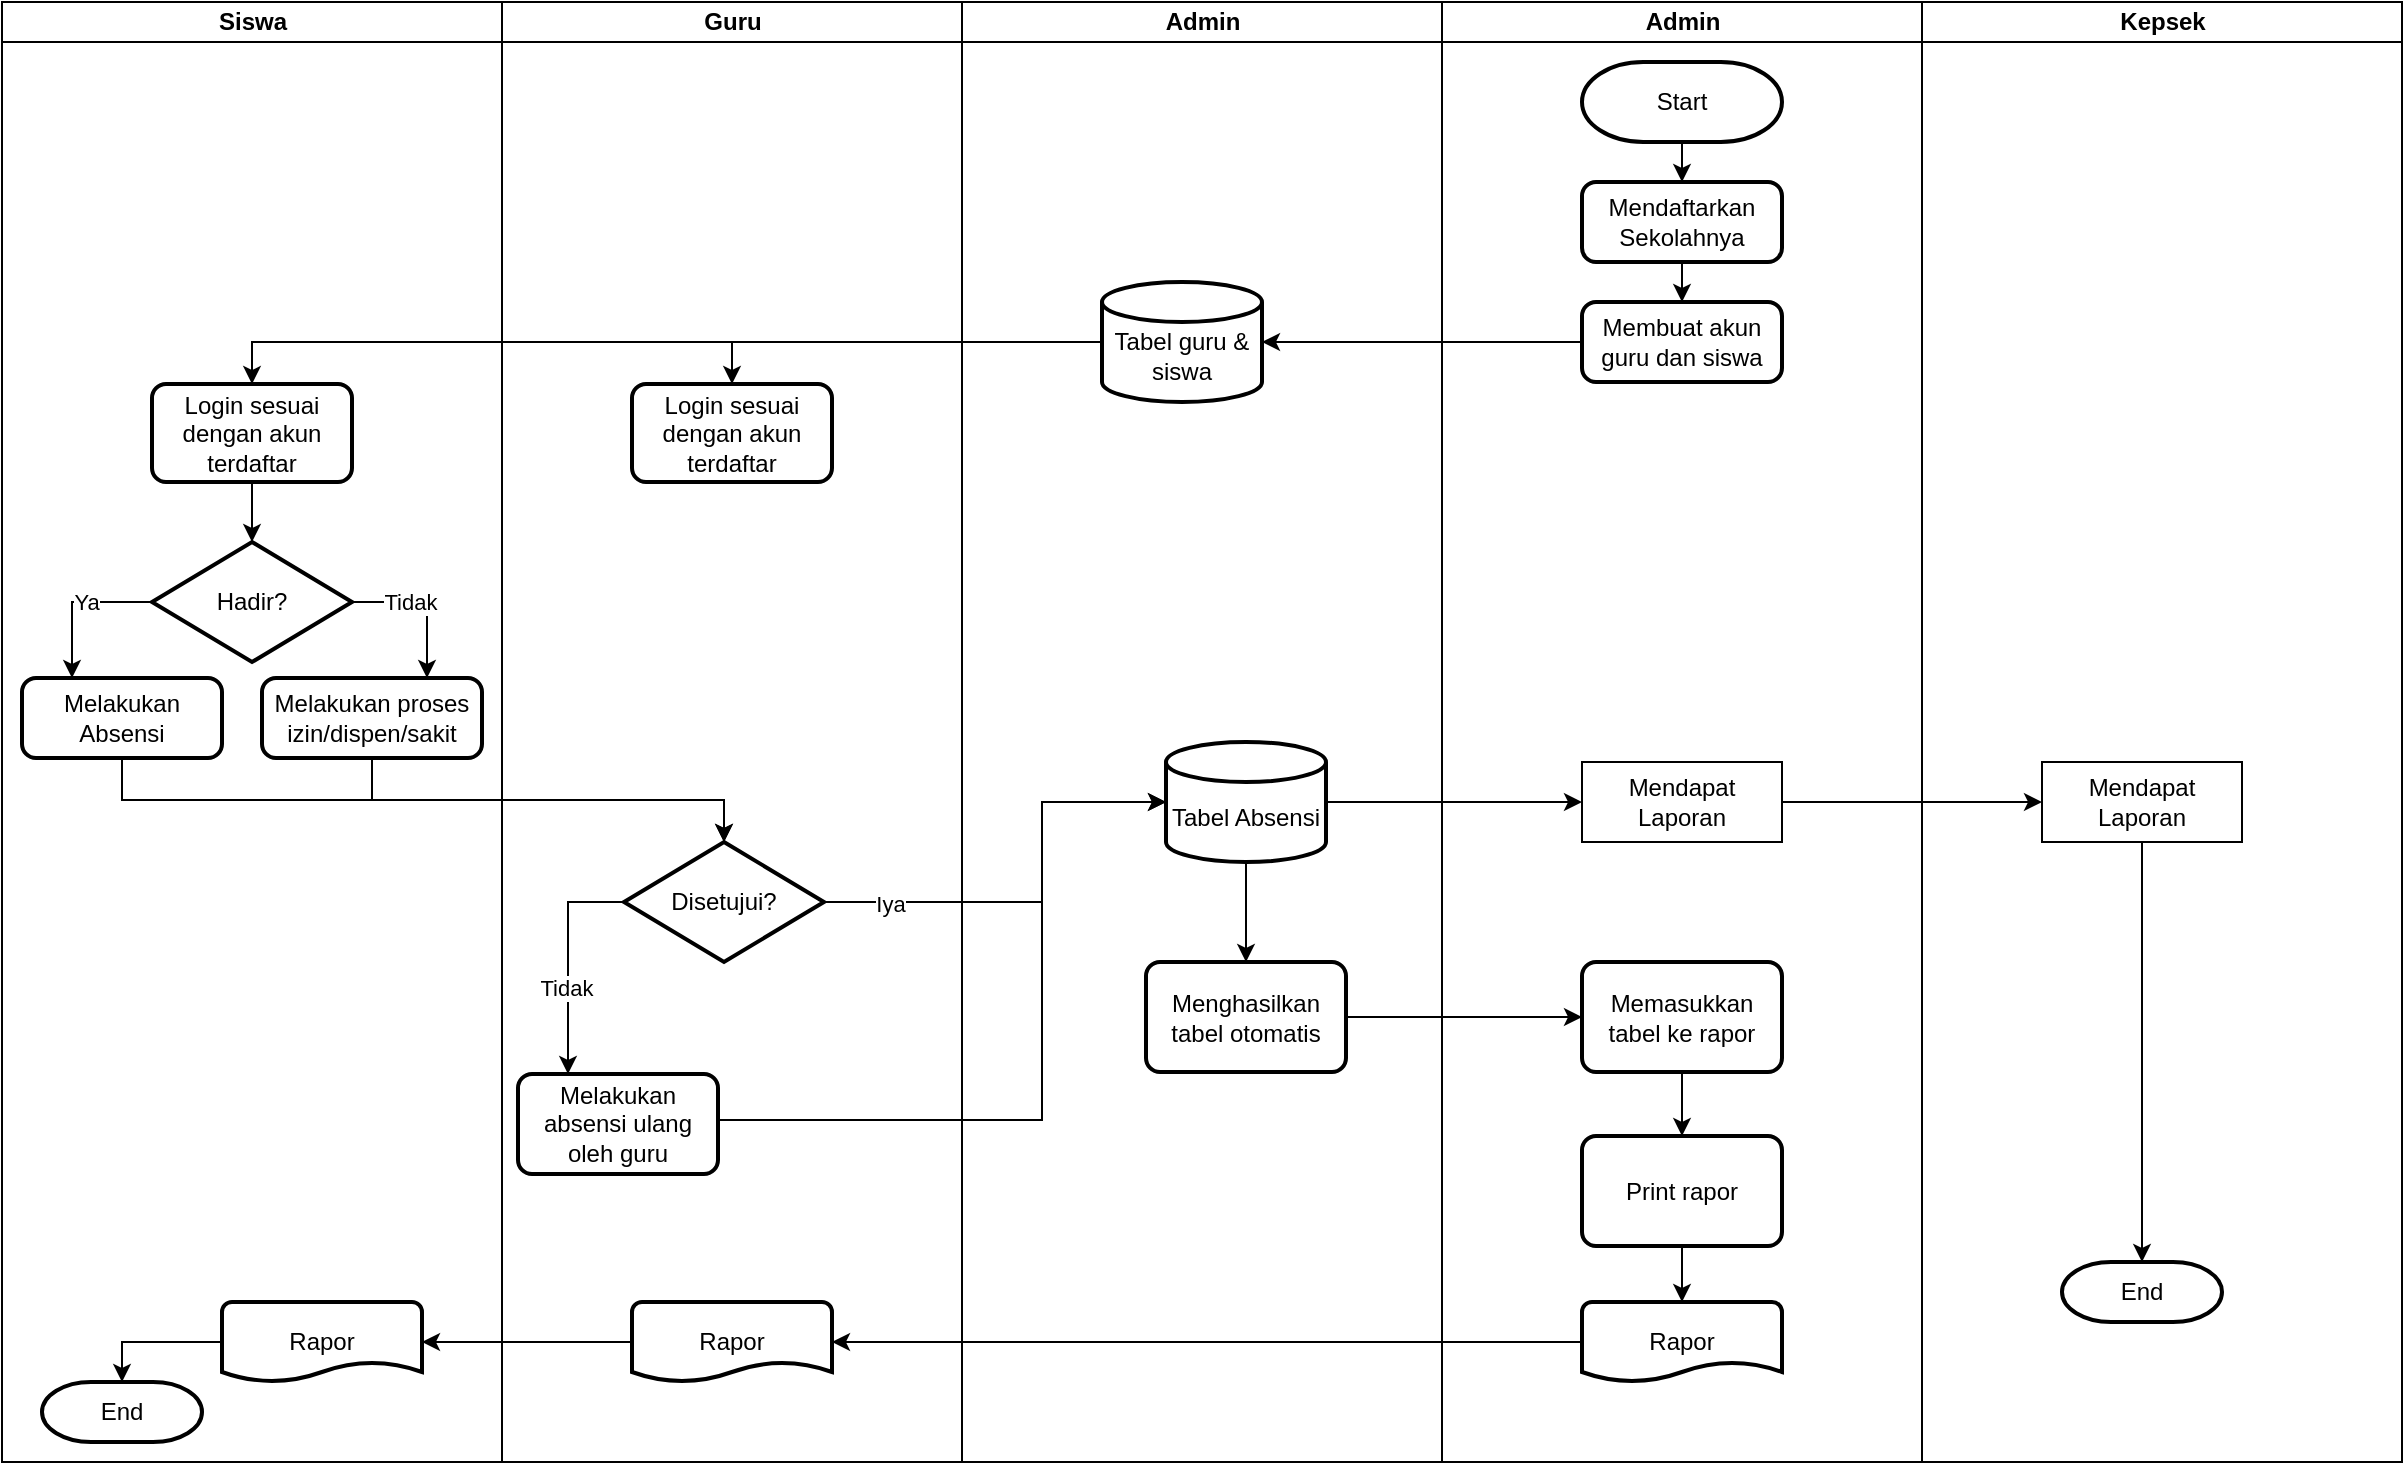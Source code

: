 <mxfile version="23.1.7" type="github">
  <diagram name="Page-1" id="74e2e168-ea6b-b213-b513-2b3c1d86103e">
    <mxGraphModel dx="0" dy="543" grid="1" gridSize="10" guides="1" tooltips="1" connect="1" arrows="1" fold="1" page="1" pageScale="1" pageWidth="1100" pageHeight="850" background="none" math="0" shadow="0">
      <root>
        <mxCell id="0" />
        <mxCell id="1" parent="0" />
        <mxCell id="77e6c97f196da883-7" value="Admin" style="swimlane;html=1;startSize=20;" parent="1" vertex="1">
          <mxGeometry x="1900" y="30" width="240" height="730" as="geometry">
            <mxRectangle x="1890" y="30" width="80" height="30" as="alternateBounds" />
          </mxGeometry>
        </mxCell>
        <mxCell id="7A4QOMix8IsKC6ykgJV--6" style="edgeStyle=orthogonalEdgeStyle;rounded=0;orthogonalLoop=1;jettySize=auto;html=1;exitX=0.5;exitY=1;exitDx=0;exitDy=0;exitPerimeter=0;entryX=0.5;entryY=0;entryDx=0;entryDy=0;" parent="77e6c97f196da883-7" source="7A4QOMix8IsKC6ykgJV--3" target="7A4QOMix8IsKC6ykgJV--4" edge="1">
          <mxGeometry relative="1" as="geometry" />
        </mxCell>
        <mxCell id="7A4QOMix8IsKC6ykgJV--3" value="Start" style="strokeWidth=2;html=1;shape=mxgraph.flowchart.terminator;whiteSpace=wrap;" parent="77e6c97f196da883-7" vertex="1">
          <mxGeometry x="70" y="30" width="100" height="40" as="geometry" />
        </mxCell>
        <mxCell id="7A4QOMix8IsKC6ykgJV--7" style="edgeStyle=orthogonalEdgeStyle;rounded=0;orthogonalLoop=1;jettySize=auto;html=1;exitX=0.5;exitY=1;exitDx=0;exitDy=0;entryX=0.5;entryY=0;entryDx=0;entryDy=0;" parent="77e6c97f196da883-7" source="7A4QOMix8IsKC6ykgJV--4" target="7A4QOMix8IsKC6ykgJV--5" edge="1">
          <mxGeometry relative="1" as="geometry" />
        </mxCell>
        <mxCell id="7A4QOMix8IsKC6ykgJV--4" value="Mendaftarkan Sekolahnya" style="rounded=1;whiteSpace=wrap;html=1;absoluteArcSize=1;arcSize=14;strokeWidth=2;" parent="77e6c97f196da883-7" vertex="1">
          <mxGeometry x="70" y="90" width="100" height="40" as="geometry" />
        </mxCell>
        <mxCell id="7A4QOMix8IsKC6ykgJV--5" value="Membuat akun guru dan siswa" style="rounded=1;whiteSpace=wrap;html=1;absoluteArcSize=1;arcSize=14;strokeWidth=2;" parent="77e6c97f196da883-7" vertex="1">
          <mxGeometry x="70" y="150" width="100" height="40" as="geometry" />
        </mxCell>
        <mxCell id="XoOMnVHIhQ09C7rF9ds9-20" style="edgeStyle=orthogonalEdgeStyle;rounded=0;orthogonalLoop=1;jettySize=auto;html=1;" edge="1" parent="77e6c97f196da883-7" source="7A4QOMix8IsKC6ykgJV--41" target="XoOMnVHIhQ09C7rF9ds9-19">
          <mxGeometry relative="1" as="geometry" />
        </mxCell>
        <mxCell id="7A4QOMix8IsKC6ykgJV--41" value="Memasukkan tabel ke rapor" style="rounded=1;whiteSpace=wrap;html=1;absoluteArcSize=1;arcSize=14;strokeWidth=2;" parent="77e6c97f196da883-7" vertex="1">
          <mxGeometry x="70" y="480" width="100" height="55" as="geometry" />
        </mxCell>
        <mxCell id="7A4QOMix8IsKC6ykgJV--45" value="Rapor" style="strokeWidth=2;html=1;shape=mxgraph.flowchart.document2;whiteSpace=wrap;size=0.25;" parent="77e6c97f196da883-7" vertex="1">
          <mxGeometry x="70" y="650" width="100" height="40" as="geometry" />
        </mxCell>
        <mxCell id="XoOMnVHIhQ09C7rF9ds9-21" style="edgeStyle=orthogonalEdgeStyle;rounded=0;orthogonalLoop=1;jettySize=auto;html=1;" edge="1" parent="77e6c97f196da883-7" source="XoOMnVHIhQ09C7rF9ds9-19" target="7A4QOMix8IsKC6ykgJV--45">
          <mxGeometry relative="1" as="geometry" />
        </mxCell>
        <mxCell id="XoOMnVHIhQ09C7rF9ds9-19" value="Print rapor" style="rounded=1;whiteSpace=wrap;html=1;absoluteArcSize=1;arcSize=14;strokeWidth=2;" vertex="1" parent="77e6c97f196da883-7">
          <mxGeometry x="70" y="567" width="100" height="55" as="geometry" />
        </mxCell>
        <mxCell id="XoOMnVHIhQ09C7rF9ds9-26" value="Mendapat Laporan" style="rounded=0;whiteSpace=wrap;html=1;" vertex="1" parent="77e6c97f196da883-7">
          <mxGeometry x="70" y="380" width="100" height="40" as="geometry" />
        </mxCell>
        <mxCell id="77e6c97f196da883-6" value="Guru" style="swimlane;html=1;startSize=20;" parent="1" vertex="1">
          <mxGeometry x="1430" y="30" width="230" height="730" as="geometry" />
        </mxCell>
        <mxCell id="7A4QOMix8IsKC6ykgJV--8" value="Login sesuai dengan akun terdaftar" style="rounded=1;whiteSpace=wrap;html=1;absoluteArcSize=1;arcSize=14;strokeWidth=2;" parent="77e6c97f196da883-6" vertex="1">
          <mxGeometry x="65" y="191" width="100" height="49" as="geometry" />
        </mxCell>
        <mxCell id="7A4QOMix8IsKC6ykgJV--32" style="edgeStyle=orthogonalEdgeStyle;rounded=0;orthogonalLoop=1;jettySize=auto;html=1;exitX=0;exitY=0.5;exitDx=0;exitDy=0;exitPerimeter=0;entryX=0.25;entryY=0;entryDx=0;entryDy=0;" parent="77e6c97f196da883-6" source="7A4QOMix8IsKC6ykgJV--23" target="7A4QOMix8IsKC6ykgJV--28" edge="1">
          <mxGeometry relative="1" as="geometry" />
        </mxCell>
        <mxCell id="7A4QOMix8IsKC6ykgJV--33" value="Tidak" style="edgeLabel;html=1;align=center;verticalAlign=middle;resizable=0;points=[];" parent="7A4QOMix8IsKC6ykgJV--32" vertex="1" connectable="0">
          <mxGeometry x="0.234" y="-1" relative="1" as="geometry">
            <mxPoint as="offset" />
          </mxGeometry>
        </mxCell>
        <mxCell id="7A4QOMix8IsKC6ykgJV--23" value="Disetujui?" style="strokeWidth=2;html=1;shape=mxgraph.flowchart.decision;whiteSpace=wrap;" parent="77e6c97f196da883-6" vertex="1">
          <mxGeometry x="61" y="420" width="100" height="60" as="geometry" />
        </mxCell>
        <mxCell id="7A4QOMix8IsKC6ykgJV--28" value="Melakukan absensi ulang oleh guru" style="rounded=1;whiteSpace=wrap;html=1;absoluteArcSize=1;arcSize=14;strokeWidth=2;" parent="77e6c97f196da883-6" vertex="1">
          <mxGeometry x="8" y="536" width="100" height="50" as="geometry" />
        </mxCell>
        <mxCell id="7A4QOMix8IsKC6ykgJV--46" value="Rapor" style="strokeWidth=2;html=1;shape=mxgraph.flowchart.document2;whiteSpace=wrap;size=0.25;" parent="77e6c97f196da883-6" vertex="1">
          <mxGeometry x="65" y="650" width="100" height="40" as="geometry" />
        </mxCell>
        <mxCell id="77e6c97f196da883-5" value="Siswa" style="swimlane;html=1;startSize=20;" parent="1" vertex="1">
          <mxGeometry x="1180" y="30" width="250" height="730" as="geometry" />
        </mxCell>
        <mxCell id="7A4QOMix8IsKC6ykgJV--9" value="Login sesuai dengan akun terdaftar" style="rounded=1;whiteSpace=wrap;html=1;absoluteArcSize=1;arcSize=14;strokeWidth=2;" parent="77e6c97f196da883-5" vertex="1">
          <mxGeometry x="75" y="191" width="100" height="49" as="geometry" />
        </mxCell>
        <mxCell id="7A4QOMix8IsKC6ykgJV--19" style="edgeStyle=orthogonalEdgeStyle;rounded=0;orthogonalLoop=1;jettySize=auto;html=1;exitX=1;exitY=0.5;exitDx=0;exitDy=0;exitPerimeter=0;entryX=0.75;entryY=0;entryDx=0;entryDy=0;" parent="77e6c97f196da883-5" source="7A4QOMix8IsKC6ykgJV--14" target="7A4QOMix8IsKC6ykgJV--18" edge="1">
          <mxGeometry relative="1" as="geometry">
            <mxPoint x="290" y="290" as="targetPoint" />
          </mxGeometry>
        </mxCell>
        <mxCell id="7A4QOMix8IsKC6ykgJV--22" value="Tidak" style="edgeLabel;html=1;align=center;verticalAlign=middle;resizable=0;points=[];" parent="7A4QOMix8IsKC6ykgJV--19" vertex="1" connectable="0">
          <mxGeometry x="-0.232" relative="1" as="geometry">
            <mxPoint as="offset" />
          </mxGeometry>
        </mxCell>
        <mxCell id="7A4QOMix8IsKC6ykgJV--20" style="edgeStyle=orthogonalEdgeStyle;rounded=0;orthogonalLoop=1;jettySize=auto;html=1;exitX=0;exitY=0.5;exitDx=0;exitDy=0;exitPerimeter=0;entryX=0.25;entryY=0;entryDx=0;entryDy=0;" parent="77e6c97f196da883-5" source="7A4QOMix8IsKC6ykgJV--14" target="7A4QOMix8IsKC6ykgJV--17" edge="1">
          <mxGeometry relative="1" as="geometry">
            <mxPoint x="-60" y="260" as="targetPoint" />
          </mxGeometry>
        </mxCell>
        <mxCell id="7A4QOMix8IsKC6ykgJV--21" value="Ya" style="edgeLabel;html=1;align=center;verticalAlign=middle;resizable=0;points=[];" parent="7A4QOMix8IsKC6ykgJV--20" vertex="1" connectable="0">
          <mxGeometry x="-0.151" relative="1" as="geometry">
            <mxPoint as="offset" />
          </mxGeometry>
        </mxCell>
        <mxCell id="7A4QOMix8IsKC6ykgJV--14" value="Hadir?" style="strokeWidth=2;html=1;shape=mxgraph.flowchart.decision;whiteSpace=wrap;" parent="77e6c97f196da883-5" vertex="1">
          <mxGeometry x="75" y="270" width="100" height="60" as="geometry" />
        </mxCell>
        <mxCell id="7A4QOMix8IsKC6ykgJV--15" style="edgeStyle=orthogonalEdgeStyle;rounded=0;orthogonalLoop=1;jettySize=auto;html=1;exitX=0.5;exitY=1;exitDx=0;exitDy=0;entryX=0.5;entryY=0;entryDx=0;entryDy=0;entryPerimeter=0;" parent="77e6c97f196da883-5" source="7A4QOMix8IsKC6ykgJV--9" target="7A4QOMix8IsKC6ykgJV--14" edge="1">
          <mxGeometry relative="1" as="geometry" />
        </mxCell>
        <mxCell id="7A4QOMix8IsKC6ykgJV--17" value="Melakukan Absensi" style="rounded=1;whiteSpace=wrap;html=1;absoluteArcSize=1;arcSize=14;strokeWidth=2;" parent="77e6c97f196da883-5" vertex="1">
          <mxGeometry x="10" y="338" width="100" height="40" as="geometry" />
        </mxCell>
        <mxCell id="7A4QOMix8IsKC6ykgJV--18" value="Melakukan proses izin/dispen/sakit" style="rounded=1;whiteSpace=wrap;html=1;absoluteArcSize=1;arcSize=14;strokeWidth=2;" parent="77e6c97f196da883-5" vertex="1">
          <mxGeometry x="130" y="338" width="110" height="40" as="geometry" />
        </mxCell>
        <mxCell id="7A4QOMix8IsKC6ykgJV--47" value="Rapor" style="strokeWidth=2;html=1;shape=mxgraph.flowchart.document2;whiteSpace=wrap;size=0.25;" parent="77e6c97f196da883-5" vertex="1">
          <mxGeometry x="110" y="650" width="100" height="40" as="geometry" />
        </mxCell>
        <mxCell id="7A4QOMix8IsKC6ykgJV--48" value="End" style="strokeWidth=2;html=1;shape=mxgraph.flowchart.terminator;whiteSpace=wrap;" parent="77e6c97f196da883-5" vertex="1">
          <mxGeometry x="20" y="690" width="80" height="30" as="geometry" />
        </mxCell>
        <mxCell id="7A4QOMix8IsKC6ykgJV--51" style="edgeStyle=orthogonalEdgeStyle;rounded=0;orthogonalLoop=1;jettySize=auto;html=1;exitX=0;exitY=0.5;exitDx=0;exitDy=0;exitPerimeter=0;entryX=0.5;entryY=0;entryDx=0;entryDy=0;entryPerimeter=0;" parent="77e6c97f196da883-5" source="7A4QOMix8IsKC6ykgJV--47" target="7A4QOMix8IsKC6ykgJV--48" edge="1">
          <mxGeometry relative="1" as="geometry" />
        </mxCell>
        <mxCell id="7A4QOMix8IsKC6ykgJV--26" style="edgeStyle=orthogonalEdgeStyle;rounded=0;orthogonalLoop=1;jettySize=auto;html=1;exitX=0.5;exitY=1;exitDx=0;exitDy=0;entryX=0.5;entryY=0;entryDx=0;entryDy=0;entryPerimeter=0;" parent="1" source="7A4QOMix8IsKC6ykgJV--17" target="7A4QOMix8IsKC6ykgJV--23" edge="1">
          <mxGeometry relative="1" as="geometry" />
        </mxCell>
        <mxCell id="7A4QOMix8IsKC6ykgJV--27" style="edgeStyle=orthogonalEdgeStyle;rounded=0;orthogonalLoop=1;jettySize=auto;html=1;exitX=0.5;exitY=1;exitDx=0;exitDy=0;entryX=0.5;entryY=0;entryDx=0;entryDy=0;entryPerimeter=0;" parent="1" source="7A4QOMix8IsKC6ykgJV--18" target="7A4QOMix8IsKC6ykgJV--23" edge="1">
          <mxGeometry relative="1" as="geometry">
            <mxPoint x="1790" y="380" as="targetPoint" />
          </mxGeometry>
        </mxCell>
        <mxCell id="7A4QOMix8IsKC6ykgJV--49" style="edgeStyle=orthogonalEdgeStyle;rounded=0;orthogonalLoop=1;jettySize=auto;html=1;exitX=0;exitY=0.5;exitDx=0;exitDy=0;exitPerimeter=0;entryX=1;entryY=0.5;entryDx=0;entryDy=0;entryPerimeter=0;" parent="1" source="7A4QOMix8IsKC6ykgJV--45" target="7A4QOMix8IsKC6ykgJV--46" edge="1">
          <mxGeometry relative="1" as="geometry" />
        </mxCell>
        <mxCell id="7A4QOMix8IsKC6ykgJV--50" style="edgeStyle=orthogonalEdgeStyle;rounded=0;orthogonalLoop=1;jettySize=auto;html=1;exitX=0;exitY=0.5;exitDx=0;exitDy=0;exitPerimeter=0;entryX=1;entryY=0.5;entryDx=0;entryDy=0;entryPerimeter=0;" parent="1" source="7A4QOMix8IsKC6ykgJV--46" target="7A4QOMix8IsKC6ykgJV--47" edge="1">
          <mxGeometry relative="1" as="geometry" />
        </mxCell>
        <mxCell id="XoOMnVHIhQ09C7rF9ds9-1" value="Admin" style="swimlane;html=1;startSize=20;" vertex="1" parent="1">
          <mxGeometry x="1660" y="30" width="240" height="730" as="geometry">
            <mxRectangle x="1890" y="30" width="80" height="30" as="alternateBounds" />
          </mxGeometry>
        </mxCell>
        <mxCell id="XoOMnVHIhQ09C7rF9ds9-2" style="edgeStyle=orthogonalEdgeStyle;rounded=0;orthogonalLoop=1;jettySize=auto;html=1;exitX=0.5;exitY=1;exitDx=0;exitDy=0;exitPerimeter=0;entryX=0.5;entryY=0;entryDx=0;entryDy=0;" edge="1" parent="XoOMnVHIhQ09C7rF9ds9-1" target="XoOMnVHIhQ09C7rF9ds9-5">
          <mxGeometry relative="1" as="geometry">
            <mxPoint x="120" y="70" as="sourcePoint" />
          </mxGeometry>
        </mxCell>
        <mxCell id="XoOMnVHIhQ09C7rF9ds9-4" style="edgeStyle=orthogonalEdgeStyle;rounded=0;orthogonalLoop=1;jettySize=auto;html=1;exitX=0.5;exitY=1;exitDx=0;exitDy=0;entryX=0.5;entryY=0;entryDx=0;entryDy=0;" edge="1" parent="XoOMnVHIhQ09C7rF9ds9-1" target="XoOMnVHIhQ09C7rF9ds9-6">
          <mxGeometry relative="1" as="geometry">
            <mxPoint x="120" y="130" as="sourcePoint" />
          </mxGeometry>
        </mxCell>
        <mxCell id="XoOMnVHIhQ09C7rF9ds9-7" value="&lt;br&gt;Tabel guru &amp;amp; siswa" style="strokeWidth=2;html=1;shape=mxgraph.flowchart.database;whiteSpace=wrap;" vertex="1" parent="XoOMnVHIhQ09C7rF9ds9-1">
          <mxGeometry x="70" y="140" width="80" height="60" as="geometry" />
        </mxCell>
        <mxCell id="XoOMnVHIhQ09C7rF9ds9-9" style="edgeStyle=orthogonalEdgeStyle;rounded=0;orthogonalLoop=1;jettySize=auto;html=1;entryX=0.5;entryY=0;entryDx=0;entryDy=0;" edge="1" parent="XoOMnVHIhQ09C7rF9ds9-1" source="XoOMnVHIhQ09C7rF9ds9-10" target="XoOMnVHIhQ09C7rF9ds9-12">
          <mxGeometry relative="1" as="geometry" />
        </mxCell>
        <mxCell id="XoOMnVHIhQ09C7rF9ds9-24" style="edgeStyle=orthogonalEdgeStyle;rounded=0;orthogonalLoop=1;jettySize=auto;html=1;" edge="1" parent="XoOMnVHIhQ09C7rF9ds9-1" source="XoOMnVHIhQ09C7rF9ds9-10">
          <mxGeometry relative="1" as="geometry">
            <mxPoint x="310" y="400" as="targetPoint" />
          </mxGeometry>
        </mxCell>
        <mxCell id="XoOMnVHIhQ09C7rF9ds9-10" value="&lt;br&gt;Tabel Absensi" style="strokeWidth=2;html=1;shape=mxgraph.flowchart.database;whiteSpace=wrap;" vertex="1" parent="XoOMnVHIhQ09C7rF9ds9-1">
          <mxGeometry x="102" y="370" width="80" height="60" as="geometry" />
        </mxCell>
        <mxCell id="XoOMnVHIhQ09C7rF9ds9-12" value="Menghasilkan tabel otomatis" style="rounded=1;whiteSpace=wrap;html=1;absoluteArcSize=1;arcSize=14;strokeWidth=2;" vertex="1" parent="XoOMnVHIhQ09C7rF9ds9-1">
          <mxGeometry x="92" y="480" width="100" height="55" as="geometry" />
        </mxCell>
        <mxCell id="7A4QOMix8IsKC6ykgJV--31" style="edgeStyle=orthogonalEdgeStyle;rounded=0;orthogonalLoop=1;jettySize=auto;html=1;entryX=1;entryY=0.5;entryDx=0;entryDy=0;entryPerimeter=0;" parent="1" source="7A4QOMix8IsKC6ykgJV--5" target="XoOMnVHIhQ09C7rF9ds9-7" edge="1">
          <mxGeometry relative="1" as="geometry">
            <mxPoint x="2020" y="250" as="targetPoint" />
          </mxGeometry>
        </mxCell>
        <mxCell id="7A4QOMix8IsKC6ykgJV--35" style="edgeStyle=orthogonalEdgeStyle;rounded=0;orthogonalLoop=1;jettySize=auto;html=1;" parent="1" source="7A4QOMix8IsKC6ykgJV--28" target="XoOMnVHIhQ09C7rF9ds9-10" edge="1">
          <mxGeometry relative="1" as="geometry">
            <mxPoint x="1609.0" y="609" as="targetPoint" />
            <Array as="points">
              <mxPoint x="1700" y="589" />
              <mxPoint x="1700" y="430" />
            </Array>
          </mxGeometry>
        </mxCell>
        <mxCell id="XoOMnVHIhQ09C7rF9ds9-17" style="edgeStyle=orthogonalEdgeStyle;rounded=0;orthogonalLoop=1;jettySize=auto;html=1;" edge="1" parent="1" source="7A4QOMix8IsKC6ykgJV--23" target="XoOMnVHIhQ09C7rF9ds9-10">
          <mxGeometry relative="1" as="geometry">
            <Array as="points">
              <mxPoint x="1700" y="480" />
              <mxPoint x="1700" y="430" />
            </Array>
          </mxGeometry>
        </mxCell>
        <mxCell id="XoOMnVHIhQ09C7rF9ds9-18" value="Iya" style="edgeLabel;html=1;align=center;verticalAlign=middle;resizable=0;points=[];" vertex="1" connectable="0" parent="XoOMnVHIhQ09C7rF9ds9-17">
          <mxGeometry x="-0.62" y="-3" relative="1" as="geometry">
            <mxPoint x="-9" y="-2" as="offset" />
          </mxGeometry>
        </mxCell>
        <mxCell id="XoOMnVHIhQ09C7rF9ds9-11" style="edgeStyle=orthogonalEdgeStyle;rounded=0;orthogonalLoop=1;jettySize=auto;html=1;entryX=0;entryY=0.5;entryDx=0;entryDy=0;" edge="1" parent="1" source="XoOMnVHIhQ09C7rF9ds9-12" target="7A4QOMix8IsKC6ykgJV--41">
          <mxGeometry relative="1" as="geometry">
            <mxPoint x="1802" y="565" as="targetPoint" />
          </mxGeometry>
        </mxCell>
        <mxCell id="XoOMnVHIhQ09C7rF9ds9-22" style="edgeStyle=orthogonalEdgeStyle;rounded=0;orthogonalLoop=1;jettySize=auto;html=1;entryX=0.5;entryY=0;entryDx=0;entryDy=0;" edge="1" parent="1" source="XoOMnVHIhQ09C7rF9ds9-7" target="7A4QOMix8IsKC6ykgJV--8">
          <mxGeometry relative="1" as="geometry" />
        </mxCell>
        <mxCell id="XoOMnVHIhQ09C7rF9ds9-23" style="edgeStyle=orthogonalEdgeStyle;rounded=0;orthogonalLoop=1;jettySize=auto;html=1;entryX=0.5;entryY=0;entryDx=0;entryDy=0;" edge="1" parent="1" source="XoOMnVHIhQ09C7rF9ds9-7" target="7A4QOMix8IsKC6ykgJV--9">
          <mxGeometry relative="1" as="geometry" />
        </mxCell>
        <mxCell id="XoOMnVHIhQ09C7rF9ds9-27" value="Kepsek" style="swimlane;html=1;startSize=20;" vertex="1" parent="1">
          <mxGeometry x="2140" y="30" width="240" height="730" as="geometry">
            <mxRectangle x="1890" y="30" width="80" height="30" as="alternateBounds" />
          </mxGeometry>
        </mxCell>
        <mxCell id="XoOMnVHIhQ09C7rF9ds9-28" style="edgeStyle=orthogonalEdgeStyle;rounded=0;orthogonalLoop=1;jettySize=auto;html=1;exitX=0.5;exitY=1;exitDx=0;exitDy=0;exitPerimeter=0;entryX=0.5;entryY=0;entryDx=0;entryDy=0;" edge="1" parent="XoOMnVHIhQ09C7rF9ds9-27" target="XoOMnVHIhQ09C7rF9ds9-31">
          <mxGeometry relative="1" as="geometry">
            <mxPoint x="120" y="70.0" as="sourcePoint" />
          </mxGeometry>
        </mxCell>
        <mxCell id="XoOMnVHIhQ09C7rF9ds9-30" style="edgeStyle=orthogonalEdgeStyle;rounded=0;orthogonalLoop=1;jettySize=auto;html=1;exitX=0.5;exitY=1;exitDx=0;exitDy=0;entryX=0.5;entryY=0;entryDx=0;entryDy=0;" edge="1" parent="XoOMnVHIhQ09C7rF9ds9-27" source="XoOMnVHIhQ09C7rF9ds9-31">
          <mxGeometry relative="1" as="geometry">
            <mxPoint x="120" y="150" as="targetPoint" />
          </mxGeometry>
        </mxCell>
        <mxCell id="XoOMnVHIhQ09C7rF9ds9-33" style="edgeStyle=orthogonalEdgeStyle;rounded=0;orthogonalLoop=1;jettySize=auto;html=1;" edge="1" parent="XoOMnVHIhQ09C7rF9ds9-27" target="XoOMnVHIhQ09C7rF9ds9-37">
          <mxGeometry relative="1" as="geometry">
            <mxPoint x="120" y="525" as="sourcePoint" />
          </mxGeometry>
        </mxCell>
        <mxCell id="XoOMnVHIhQ09C7rF9ds9-36" style="edgeStyle=orthogonalEdgeStyle;rounded=0;orthogonalLoop=1;jettySize=auto;html=1;" edge="1" parent="XoOMnVHIhQ09C7rF9ds9-27" target="XoOMnVHIhQ09C7rF9ds9-35">
          <mxGeometry relative="1" as="geometry">
            <mxPoint x="120.059" y="620" as="sourcePoint" />
          </mxGeometry>
        </mxCell>
        <mxCell id="XoOMnVHIhQ09C7rF9ds9-40" style="edgeStyle=orthogonalEdgeStyle;rounded=0;orthogonalLoop=1;jettySize=auto;html=1;" edge="1" parent="XoOMnVHIhQ09C7rF9ds9-27" source="XoOMnVHIhQ09C7rF9ds9-38">
          <mxGeometry relative="1" as="geometry">
            <mxPoint x="110" y="630" as="targetPoint" />
          </mxGeometry>
        </mxCell>
        <mxCell id="XoOMnVHIhQ09C7rF9ds9-38" value="Mendapat Laporan" style="rounded=0;whiteSpace=wrap;html=1;" vertex="1" parent="XoOMnVHIhQ09C7rF9ds9-27">
          <mxGeometry x="60" y="380" width="100" height="40" as="geometry" />
        </mxCell>
        <mxCell id="XoOMnVHIhQ09C7rF9ds9-41" value="End" style="strokeWidth=2;html=1;shape=mxgraph.flowchart.terminator;whiteSpace=wrap;" vertex="1" parent="XoOMnVHIhQ09C7rF9ds9-27">
          <mxGeometry x="70" y="630" width="80" height="30" as="geometry" />
        </mxCell>
        <mxCell id="XoOMnVHIhQ09C7rF9ds9-39" style="edgeStyle=orthogonalEdgeStyle;rounded=0;orthogonalLoop=1;jettySize=auto;html=1;" edge="1" parent="1" source="XoOMnVHIhQ09C7rF9ds9-26" target="XoOMnVHIhQ09C7rF9ds9-38">
          <mxGeometry relative="1" as="geometry" />
        </mxCell>
      </root>
    </mxGraphModel>
  </diagram>
</mxfile>
